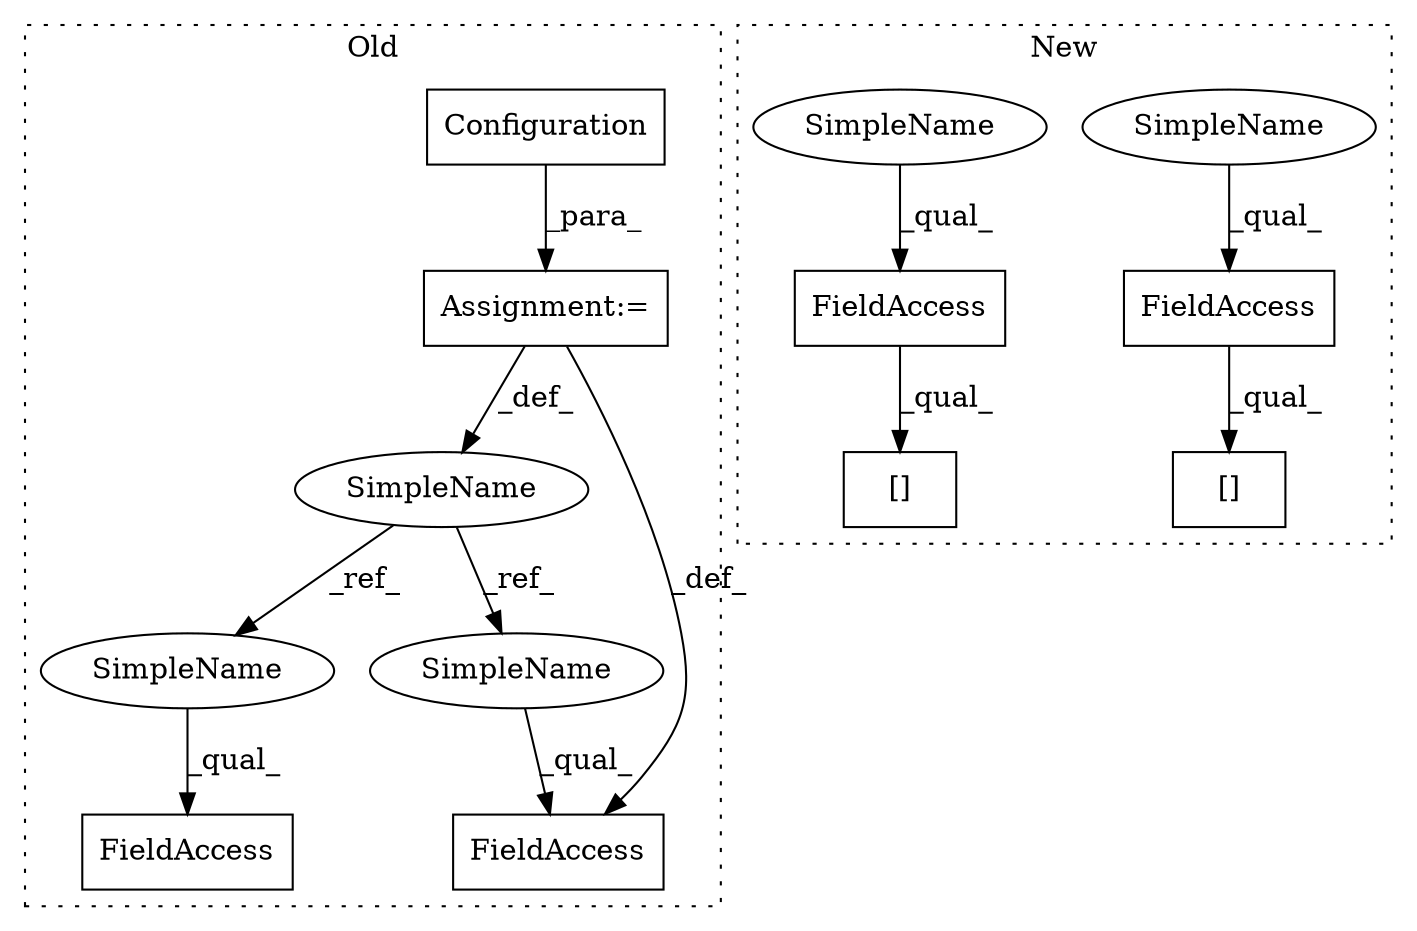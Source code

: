 digraph G {
subgraph cluster0 {
1 [label="Configuration" a="32" s="21319,22024" l="14,1" shape="box"];
3 [label="Assignment:=" a="7" s="22034" l="1" shape="box"];
4 [label="FieldAccess" a="22" s="22307" l="13" shape="box"];
8 [label="SimpleName" a="42" s="22031" l="3" shape="ellipse"];
9 [label="FieldAccess" a="22" s="22327" l="13" shape="box"];
12 [label="SimpleName" a="42" s="22307" l="3" shape="ellipse"];
13 [label="SimpleName" a="42" s="22327" l="3" shape="ellipse"];
label = "Old";
style="dotted";
}
subgraph cluster1 {
2 [label="[]" a="2" s="20882,20894" l="10,1" shape="box"];
5 [label="FieldAccess" a="22" s="20882" l="9" shape="box"];
6 [label="FieldAccess" a="22" s="21666" l="9" shape="box"];
7 [label="[]" a="2" s="21666,21678" l="10,1" shape="box"];
10 [label="SimpleName" a="42" s="20882" l="3" shape="ellipse"];
11 [label="SimpleName" a="42" s="21666" l="3" shape="ellipse"];
label = "New";
style="dotted";
}
1 -> 3 [label="_para_"];
3 -> 8 [label="_def_"];
3 -> 9 [label="_def_"];
5 -> 2 [label="_qual_"];
6 -> 7 [label="_qual_"];
8 -> 13 [label="_ref_"];
8 -> 12 [label="_ref_"];
10 -> 5 [label="_qual_"];
11 -> 6 [label="_qual_"];
12 -> 4 [label="_qual_"];
13 -> 9 [label="_qual_"];
}